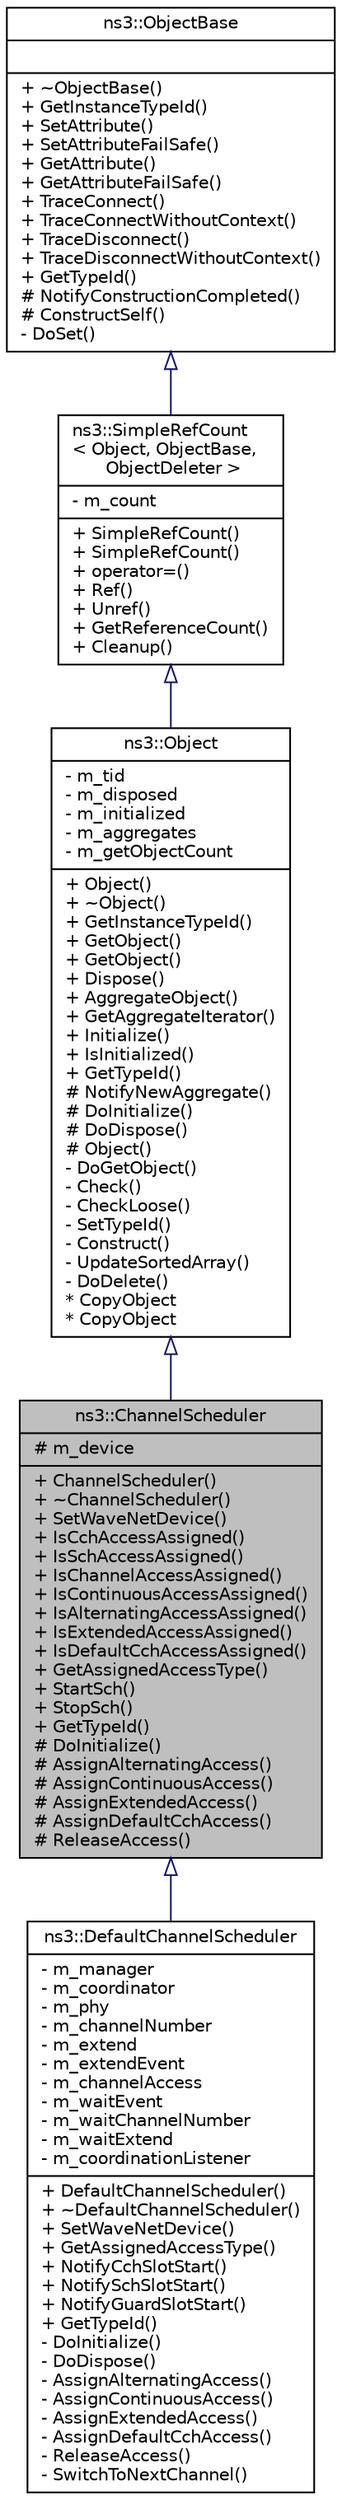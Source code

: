 digraph "ns3::ChannelScheduler"
{
  edge [fontname="Helvetica",fontsize="10",labelfontname="Helvetica",labelfontsize="10"];
  node [fontname="Helvetica",fontsize="10",shape=record];
  Node1 [label="{ns3::ChannelScheduler\n|# m_device\l|+ ChannelScheduler()\l+ ~ChannelScheduler()\l+ SetWaveNetDevice()\l+ IsCchAccessAssigned()\l+ IsSchAccessAssigned()\l+ IsChannelAccessAssigned()\l+ IsContinuousAccessAssigned()\l+ IsAlternatingAccessAssigned()\l+ IsExtendedAccessAssigned()\l+ IsDefaultCchAccessAssigned()\l+ GetAssignedAccessType()\l+ StartSch()\l+ StopSch()\l+ GetTypeId()\l# DoInitialize()\l# AssignAlternatingAccess()\l# AssignContinuousAccess()\l# AssignExtendedAccess()\l# AssignDefaultCchAccess()\l# ReleaseAccess()\l}",height=0.2,width=0.4,color="black", fillcolor="grey75", style="filled", fontcolor="black"];
  Node2 -> Node1 [dir="back",color="midnightblue",fontsize="10",style="solid",arrowtail="onormal"];
  Node2 [label="{ns3::Object\n|- m_tid\l- m_disposed\l- m_initialized\l- m_aggregates\l- m_getObjectCount\l|+ Object()\l+ ~Object()\l+ GetInstanceTypeId()\l+ GetObject()\l+ GetObject()\l+ Dispose()\l+ AggregateObject()\l+ GetAggregateIterator()\l+ Initialize()\l+ IsInitialized()\l+ GetTypeId()\l# NotifyNewAggregate()\l# DoInitialize()\l# DoDispose()\l# Object()\l- DoGetObject()\l- Check()\l- CheckLoose()\l- SetTypeId()\l- Construct()\l- UpdateSortedArray()\l- DoDelete()\l* CopyObject\l* CopyObject\l}",height=0.2,width=0.4,color="black", fillcolor="white", style="filled",URL="$d9/d77/classns3_1_1Object.html",tooltip="A base class which provides memory management and object aggregation. "];
  Node3 -> Node2 [dir="back",color="midnightblue",fontsize="10",style="solid",arrowtail="onormal"];
  Node3 [label="{ns3::SimpleRefCount\l\< Object, ObjectBase,\l ObjectDeleter \>\n|- m_count\l|+ SimpleRefCount()\l+ SimpleRefCount()\l+ operator=()\l+ Ref()\l+ Unref()\l+ GetReferenceCount()\l+ Cleanup()\l}",height=0.2,width=0.4,color="black", fillcolor="white", style="filled",URL="$da/da1/classns3_1_1SimpleRefCount.html"];
  Node4 -> Node3 [dir="back",color="midnightblue",fontsize="10",style="solid",arrowtail="onormal"];
  Node4 [label="{ns3::ObjectBase\n||+ ~ObjectBase()\l+ GetInstanceTypeId()\l+ SetAttribute()\l+ SetAttributeFailSafe()\l+ GetAttribute()\l+ GetAttributeFailSafe()\l+ TraceConnect()\l+ TraceConnectWithoutContext()\l+ TraceDisconnect()\l+ TraceDisconnectWithoutContext()\l+ GetTypeId()\l# NotifyConstructionCompleted()\l# ConstructSelf()\l- DoSet()\l}",height=0.2,width=0.4,color="black", fillcolor="white", style="filled",URL="$d2/dac/classns3_1_1ObjectBase.html",tooltip="Anchor the ns-3 type and attribute system. "];
  Node1 -> Node5 [dir="back",color="midnightblue",fontsize="10",style="solid",arrowtail="onormal"];
  Node5 [label="{ns3::DefaultChannelScheduler\n|- m_manager\l- m_coordinator\l- m_phy\l- m_channelNumber\l- m_extend\l- m_extendEvent\l- m_channelAccess\l- m_waitEvent\l- m_waitChannelNumber\l- m_waitExtend\l- m_coordinationListener\l|+ DefaultChannelScheduler()\l+ ~DefaultChannelScheduler()\l+ SetWaveNetDevice()\l+ GetAssignedAccessType()\l+ NotifyCchSlotStart()\l+ NotifySchSlotStart()\l+ NotifyGuardSlotStart()\l+ GetTypeId()\l- DoInitialize()\l- DoDispose()\l- AssignAlternatingAccess()\l- AssignContinuousAccess()\l- AssignExtendedAccess()\l- AssignDefaultCchAccess()\l- ReleaseAccess()\l- SwitchToNextChannel()\l}",height=0.2,width=0.4,color="black", fillcolor="white", style="filled",URL="$dd/dbb/classns3_1_1DefaultChannelScheduler.html",tooltip="This class uses a simple mechanism to assign channel access with following features: (1) only in the ..."];
}
